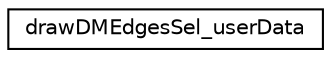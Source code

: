 digraph G
{
  edge [fontname="Helvetica",fontsize="10",labelfontname="Helvetica",labelfontsize="10"];
  node [fontname="Helvetica",fontsize="10",shape=record];
  rankdir=LR;
  Node1 [label="drawDMEdgesSel_userData",height=0.2,width=0.4,color="black", fillcolor="white", style="filled",URL="$d8/d7e/structdrawDMEdgesSel__userData.html"];
}
